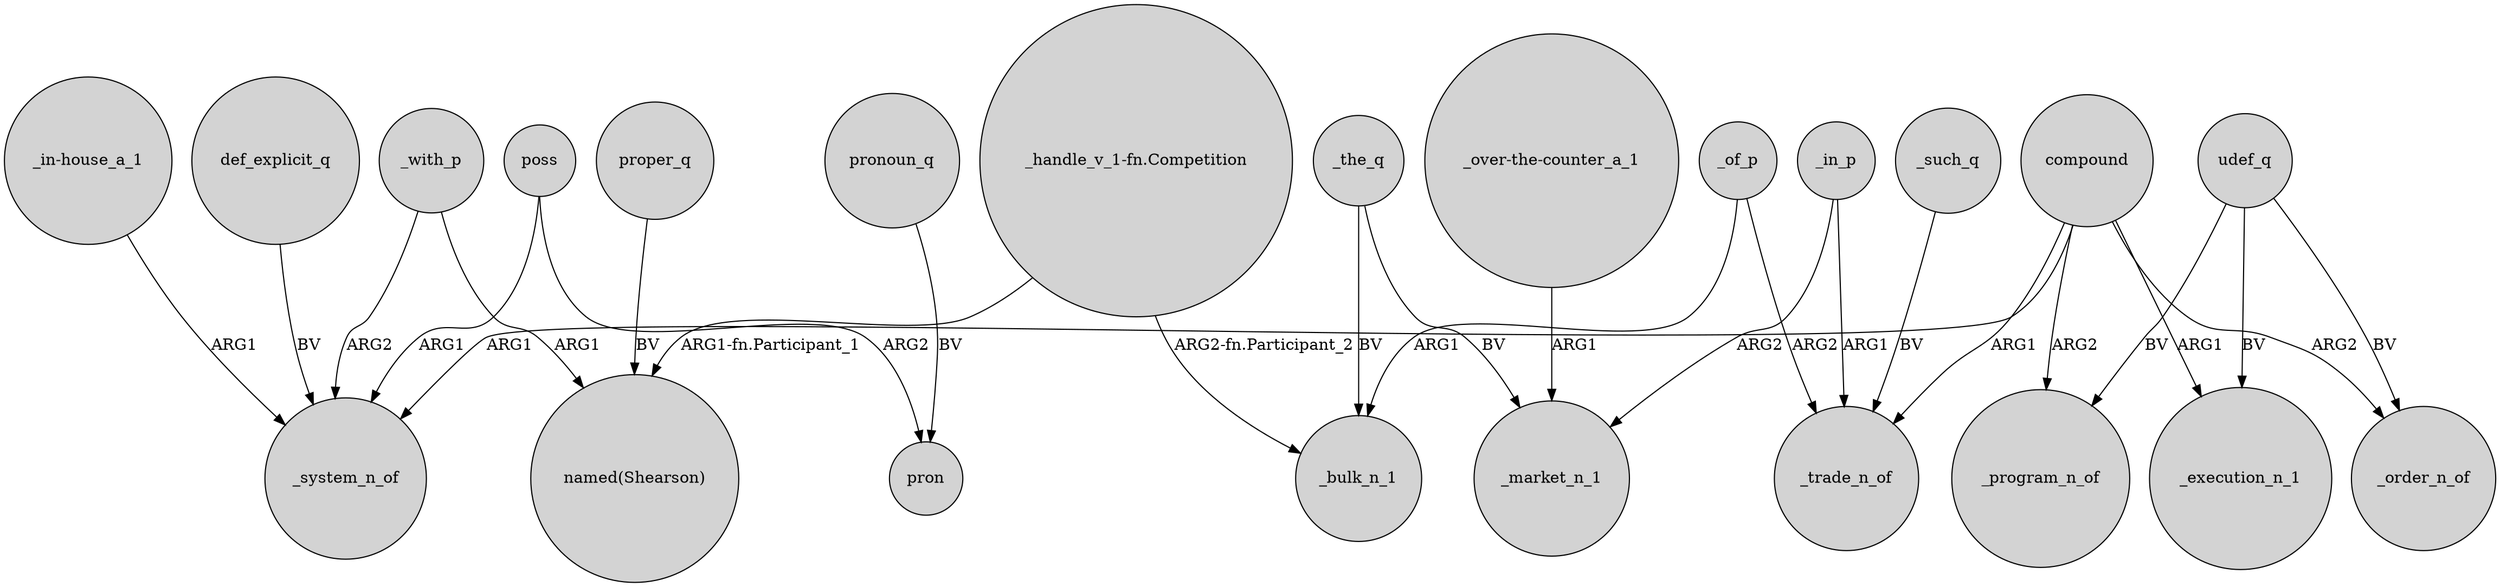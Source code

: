 digraph {
	node [shape=circle style=filled]
	compound -> _system_n_of [label=ARG1]
	"_in-house_a_1" -> _system_n_of [label=ARG1]
	_with_p -> "named(Shearson)" [label=ARG1]
	poss -> _system_n_of [label=ARG1]
	compound -> _trade_n_of [label=ARG1]
	_of_p -> _trade_n_of [label=ARG2]
	udef_q -> _order_n_of [label=BV]
	_the_q -> _bulk_n_1 [label=BV]
	compound -> _execution_n_1 [label=ARG1]
	proper_q -> "named(Shearson)" [label=BV]
	"_handle_v_1-fn.Competition" -> _bulk_n_1 [label="ARG2-fn.Participant_2"]
	udef_q -> _program_n_of [label=BV]
	_the_q -> _market_n_1 [label=BV]
	"_handle_v_1-fn.Competition" -> "named(Shearson)" [label="ARG1-fn.Participant_1"]
	_with_p -> _system_n_of [label=ARG2]
	pronoun_q -> pron [label=BV]
	compound -> _program_n_of [label=ARG2]
	poss -> pron [label=ARG2]
	_in_p -> _market_n_1 [label=ARG2]
	udef_q -> _execution_n_1 [label=BV]
	_such_q -> _trade_n_of [label=BV]
	"_over-the-counter_a_1" -> _market_n_1 [label=ARG1]
	compound -> _order_n_of [label=ARG2]
	_in_p -> _trade_n_of [label=ARG1]
	def_explicit_q -> _system_n_of [label=BV]
	_of_p -> _bulk_n_1 [label=ARG1]
}
